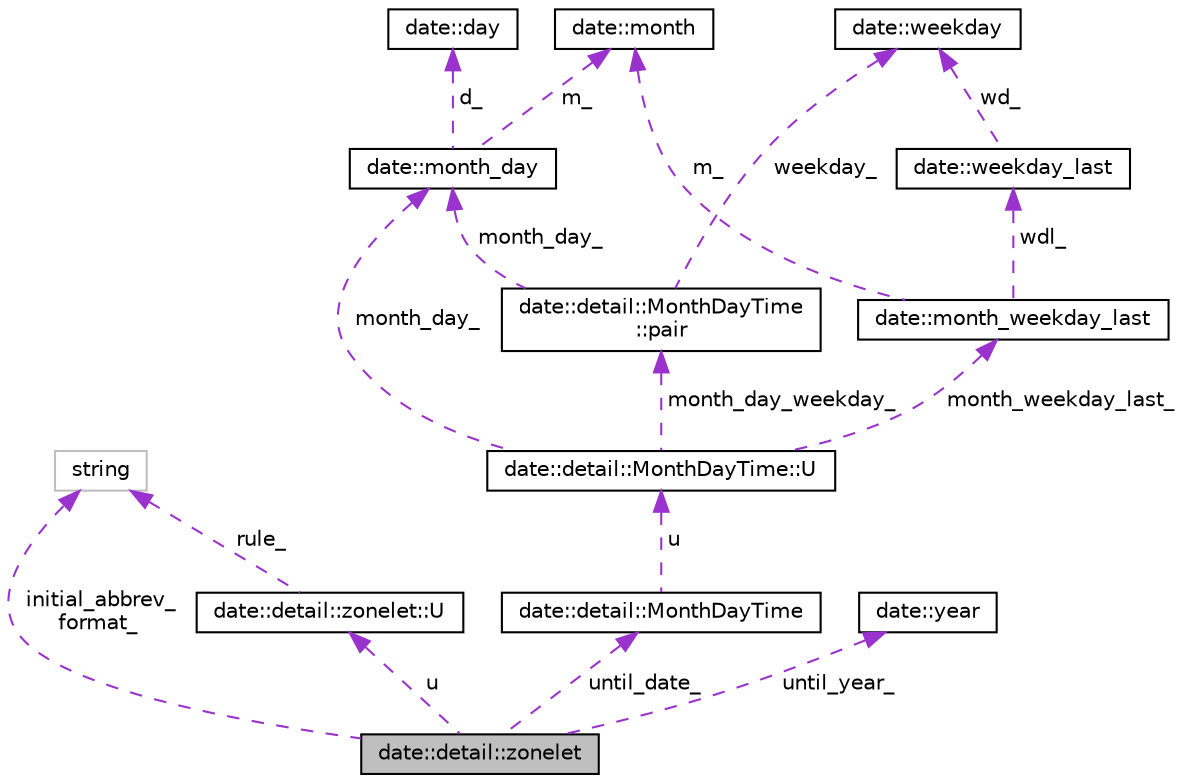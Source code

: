 digraph "date::detail::zonelet"
{
 // LATEX_PDF_SIZE
  edge [fontname="Helvetica",fontsize="10",labelfontname="Helvetica",labelfontsize="10"];
  node [fontname="Helvetica",fontsize="10",shape=record];
  Node1 [label="date::detail::zonelet",height=0.2,width=0.4,color="black", fillcolor="grey75", style="filled", fontcolor="black",tooltip=" "];
  Node2 -> Node1 [dir="back",color="darkorchid3",fontsize="10",style="dashed",label=" initial_abbrev_\nformat_" ,fontname="Helvetica"];
  Node2 [label="string",height=0.2,width=0.4,color="grey75", fillcolor="white", style="filled",tooltip=" "];
  Node3 -> Node1 [dir="back",color="darkorchid3",fontsize="10",style="dashed",label=" until_date_" ,fontname="Helvetica"];
  Node3 [label="date::detail::MonthDayTime",height=0.2,width=0.4,color="black", fillcolor="white", style="filled",URL="$classdate_1_1detail_1_1MonthDayTime.html",tooltip=" "];
  Node4 -> Node3 [dir="back",color="darkorchid3",fontsize="10",style="dashed",label=" u" ,fontname="Helvetica"];
  Node4 [label="date::detail::MonthDayTime::U",height=0.2,width=0.4,color="black", fillcolor="white", style="filled",URL="$uniondate_1_1detail_1_1MonthDayTime_1_1U.html",tooltip=" "];
  Node5 -> Node4 [dir="back",color="darkorchid3",fontsize="10",style="dashed",label=" month_day_" ,fontname="Helvetica"];
  Node5 [label="date::month_day",height=0.2,width=0.4,color="black", fillcolor="white", style="filled",URL="$classdate_1_1month__day.html",tooltip=" "];
  Node6 -> Node5 [dir="back",color="darkorchid3",fontsize="10",style="dashed",label=" d_" ,fontname="Helvetica"];
  Node6 [label="date::day",height=0.2,width=0.4,color="black", fillcolor="white", style="filled",URL="$classdate_1_1day.html",tooltip=" "];
  Node7 -> Node5 [dir="back",color="darkorchid3",fontsize="10",style="dashed",label=" m_" ,fontname="Helvetica"];
  Node7 [label="date::month",height=0.2,width=0.4,color="black", fillcolor="white", style="filled",URL="$classdate_1_1month.html",tooltip=" "];
  Node8 -> Node4 [dir="back",color="darkorchid3",fontsize="10",style="dashed",label=" month_weekday_last_" ,fontname="Helvetica"];
  Node8 [label="date::month_weekday_last",height=0.2,width=0.4,color="black", fillcolor="white", style="filled",URL="$classdate_1_1month__weekday__last.html",tooltip=" "];
  Node9 -> Node8 [dir="back",color="darkorchid3",fontsize="10",style="dashed",label=" wdl_" ,fontname="Helvetica"];
  Node9 [label="date::weekday_last",height=0.2,width=0.4,color="black", fillcolor="white", style="filled",URL="$classdate_1_1weekday__last.html",tooltip=" "];
  Node10 -> Node9 [dir="back",color="darkorchid3",fontsize="10",style="dashed",label=" wd_" ,fontname="Helvetica"];
  Node10 [label="date::weekday",height=0.2,width=0.4,color="black", fillcolor="white", style="filled",URL="$classdate_1_1weekday.html",tooltip=" "];
  Node7 -> Node8 [dir="back",color="darkorchid3",fontsize="10",style="dashed",label=" m_" ,fontname="Helvetica"];
  Node11 -> Node4 [dir="back",color="darkorchid3",fontsize="10",style="dashed",label=" month_day_weekday_" ,fontname="Helvetica"];
  Node11 [label="date::detail::MonthDayTime\l::pair",height=0.2,width=0.4,color="black", fillcolor="white", style="filled",URL="$structdate_1_1detail_1_1MonthDayTime_1_1pair.html",tooltip=" "];
  Node5 -> Node11 [dir="back",color="darkorchid3",fontsize="10",style="dashed",label=" month_day_" ,fontname="Helvetica"];
  Node10 -> Node11 [dir="back",color="darkorchid3",fontsize="10",style="dashed",label=" weekday_" ,fontname="Helvetica"];
  Node12 -> Node1 [dir="back",color="darkorchid3",fontsize="10",style="dashed",label=" u" ,fontname="Helvetica"];
  Node12 [label="date::detail::zonelet::U",height=0.2,width=0.4,color="black", fillcolor="white", style="filled",URL="$uniondate_1_1detail_1_1zonelet_1_1U.html",tooltip=" "];
  Node2 -> Node12 [dir="back",color="darkorchid3",fontsize="10",style="dashed",label=" rule_" ,fontname="Helvetica"];
  Node13 -> Node1 [dir="back",color="darkorchid3",fontsize="10",style="dashed",label=" until_year_" ,fontname="Helvetica"];
  Node13 [label="date::year",height=0.2,width=0.4,color="black", fillcolor="white", style="filled",URL="$classdate_1_1year.html",tooltip=" "];
}
